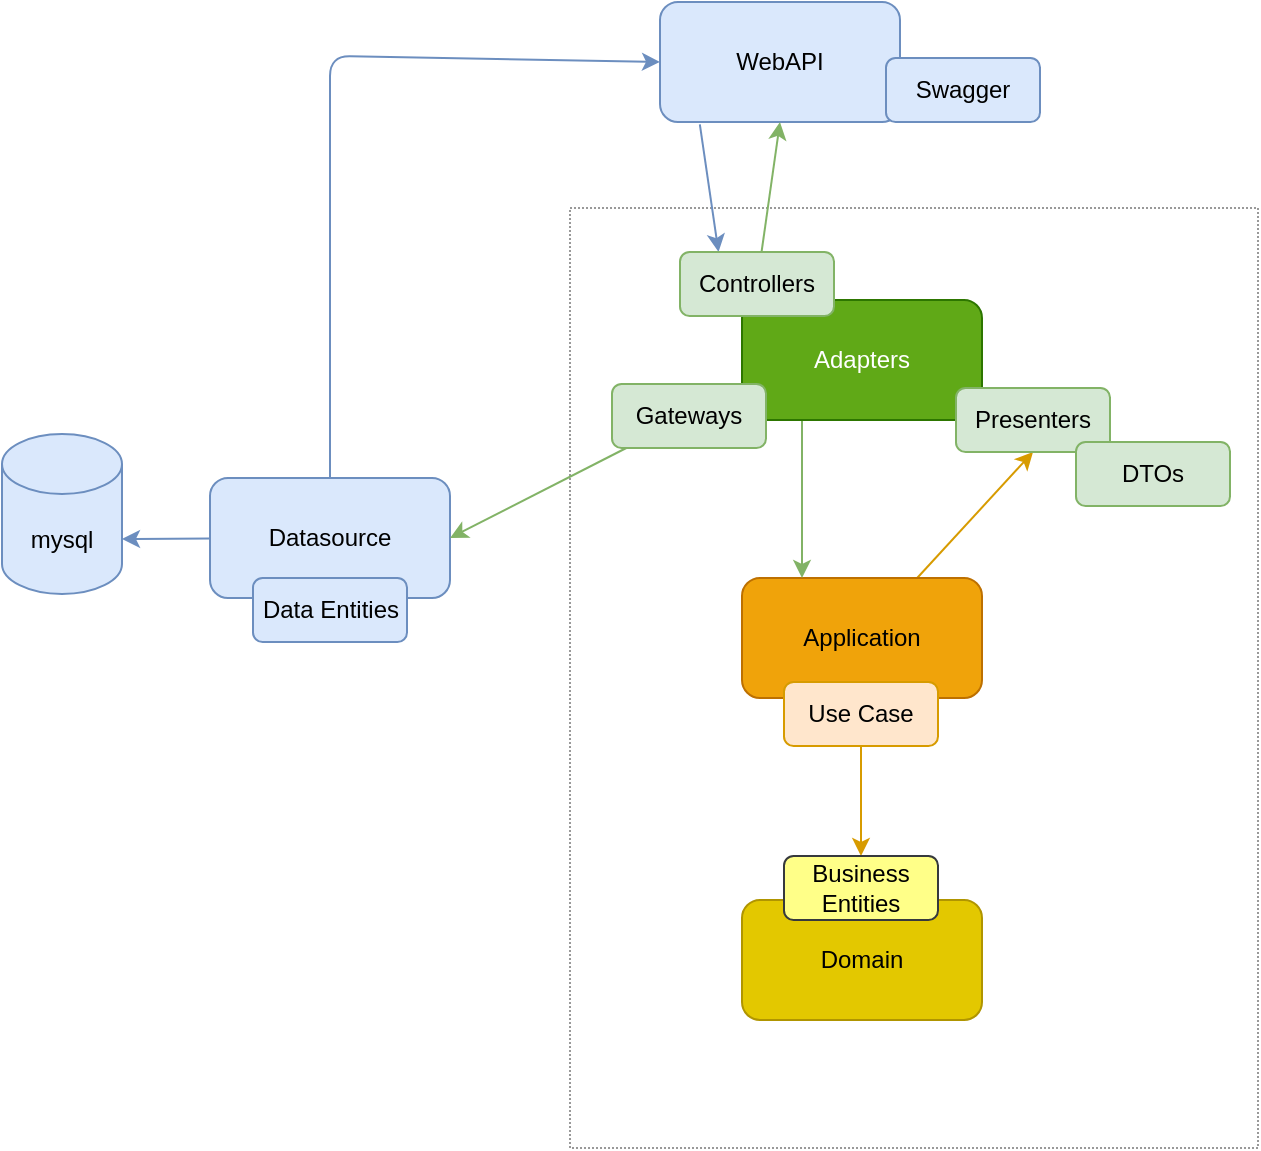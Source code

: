 <mxfile>
    <diagram id="_Lxwwd8MoU2l1HMu992z" name="Discussao">
        <mxGraphModel dx="933" dy="524" grid="0" gridSize="10" guides="1" tooltips="1" connect="1" arrows="1" fold="1" page="1" pageScale="1" pageWidth="1169" pageHeight="827" math="0" shadow="0">
            <root>
                <mxCell id="0"/>
                <mxCell id="1" parent="0"/>
                <mxCell id="yFhnHNw0qDYzLUIcDgWc-1" value="" style="rounded=0;whiteSpace=wrap;html=1;fillColor=none;dashed=1;dashPattern=1 1;strokeColor=#999999;" vertex="1" parent="1">
                    <mxGeometry x="478" y="208" width="344" height="470" as="geometry"/>
                </mxCell>
                <mxCell id="WTvkGD5z3rarOhvuRpCD-42" style="edgeStyle=none;html=1;entryX=0.25;entryY=0;entryDx=0;entryDy=0;exitX=0.166;exitY=1.02;exitDx=0;exitDy=0;exitPerimeter=0;fillColor=#dae8fc;strokeColor=#6c8ebf;" edge="1" parent="1" source="yFhnHNw0qDYzLUIcDgWc-2" target="WTvkGD5z3rarOhvuRpCD-19">
                    <mxGeometry relative="1" as="geometry"/>
                </mxCell>
                <mxCell id="yFhnHNw0qDYzLUIcDgWc-2" value="WebAPI" style="rounded=1;whiteSpace=wrap;html=1;fillColor=#dae8fc;strokeColor=#6c8ebf;" vertex="1" parent="1">
                    <mxGeometry x="523" y="105" width="120" height="60" as="geometry"/>
                </mxCell>
                <mxCell id="WTvkGD5z3rarOhvuRpCD-33" style="edgeStyle=none;html=1;entryX=0.5;entryY=1;entryDx=0;entryDy=0;fillColor=#ffe6cc;strokeColor=#d79b00;" edge="1" parent="1" source="yFhnHNw0qDYzLUIcDgWc-3" target="WTvkGD5z3rarOhvuRpCD-28">
                    <mxGeometry relative="1" as="geometry"/>
                </mxCell>
                <mxCell id="yFhnHNw0qDYzLUIcDgWc-3" value="Application" style="rounded=1;whiteSpace=wrap;html=1;fillColor=#f0a30a;fontColor=#000000;strokeColor=#BD7000;" vertex="1" parent="1">
                    <mxGeometry x="564" y="393" width="120" height="60" as="geometry"/>
                </mxCell>
                <mxCell id="gViK9RqVyHpwHJrT3peH-1" value="Domain" style="rounded=1;whiteSpace=wrap;html=1;fillColor=#e3c800;fontColor=#000000;strokeColor=#B09500;" vertex="1" parent="1">
                    <mxGeometry x="564" y="554" width="120" height="60" as="geometry"/>
                </mxCell>
                <mxCell id="WTvkGD5z3rarOhvuRpCD-1" value="mysql" style="shape=cylinder3;whiteSpace=wrap;html=1;boundedLbl=1;backgroundOutline=1;size=15;fillColor=#dae8fc;strokeColor=#6c8ebf;" vertex="1" parent="1">
                    <mxGeometry x="194" y="321" width="60" height="80" as="geometry"/>
                </mxCell>
                <mxCell id="WTvkGD5z3rarOhvuRpCD-10" style="edgeStyle=none;html=1;entryX=0;entryY=0.5;entryDx=0;entryDy=0;fillColor=#dae8fc;strokeColor=#6c8ebf;" edge="1" parent="1" source="WTvkGD5z3rarOhvuRpCD-2" target="yFhnHNw0qDYzLUIcDgWc-2">
                    <mxGeometry relative="1" as="geometry">
                        <Array as="points">
                            <mxPoint x="358" y="132"/>
                        </Array>
                    </mxGeometry>
                </mxCell>
                <mxCell id="WTvkGD5z3rarOhvuRpCD-2" value="Datasource" style="rounded=1;whiteSpace=wrap;html=1;fillColor=#dae8fc;strokeColor=#6c8ebf;" vertex="1" parent="1">
                    <mxGeometry x="298" y="343" width="120" height="60" as="geometry"/>
                </mxCell>
                <mxCell id="WTvkGD5z3rarOhvuRpCD-3" style="edgeStyle=none;html=1;entryX=1;entryY=0;entryDx=0;entryDy=52.5;entryPerimeter=0;fillColor=#dae8fc;strokeColor=#6c8ebf;" edge="1" parent="1" source="WTvkGD5z3rarOhvuRpCD-2" target="WTvkGD5z3rarOhvuRpCD-1">
                    <mxGeometry relative="1" as="geometry"/>
                </mxCell>
                <mxCell id="WTvkGD5z3rarOhvuRpCD-32" style="edgeStyle=none;html=1;entryX=0.25;entryY=0;entryDx=0;entryDy=0;exitX=0.25;exitY=1;exitDx=0;exitDy=0;fillColor=#d5e8d4;strokeColor=#82b366;" edge="1" parent="1" source="WTvkGD5z3rarOhvuRpCD-5" target="yFhnHNw0qDYzLUIcDgWc-3">
                    <mxGeometry relative="1" as="geometry"/>
                </mxCell>
                <mxCell id="WTvkGD5z3rarOhvuRpCD-5" value="Adapters" style="rounded=1;whiteSpace=wrap;html=1;fillColor=#60a917;strokeColor=#2D7600;fontColor=#ffffff;" vertex="1" parent="1">
                    <mxGeometry x="564" y="254" width="120" height="60" as="geometry"/>
                </mxCell>
                <mxCell id="WTvkGD5z3rarOhvuRpCD-43" style="edgeStyle=none;html=1;entryX=0.5;entryY=1;entryDx=0;entryDy=0;fillColor=#d5e8d4;strokeColor=#82b366;" edge="1" parent="1" source="WTvkGD5z3rarOhvuRpCD-19" target="yFhnHNw0qDYzLUIcDgWc-2">
                    <mxGeometry relative="1" as="geometry"/>
                </mxCell>
                <mxCell id="WTvkGD5z3rarOhvuRpCD-19" value="Controllers" style="rounded=1;whiteSpace=wrap;html=1;fillColor=#d5e8d4;strokeColor=#82b366;" vertex="1" parent="1">
                    <mxGeometry x="533" y="230" width="77" height="32" as="geometry"/>
                </mxCell>
                <mxCell id="WTvkGD5z3rarOhvuRpCD-22" style="edgeStyle=none;html=1;entryX=1;entryY=0.5;entryDx=0;entryDy=0;fillColor=#d5e8d4;strokeColor=#82b366;" edge="1" parent="1" source="WTvkGD5z3rarOhvuRpCD-20" target="WTvkGD5z3rarOhvuRpCD-2">
                    <mxGeometry relative="1" as="geometry"/>
                </mxCell>
                <mxCell id="WTvkGD5z3rarOhvuRpCD-20" value="Gateways" style="rounded=1;whiteSpace=wrap;html=1;fillColor=#d5e8d4;strokeColor=#82b366;" vertex="1" parent="1">
                    <mxGeometry x="499" y="296" width="77" height="32" as="geometry"/>
                </mxCell>
                <mxCell id="WTvkGD5z3rarOhvuRpCD-27" style="edgeStyle=none;html=1;fillColor=#ffe6cc;strokeColor=#d79b00;" edge="1" parent="1" source="WTvkGD5z3rarOhvuRpCD-23" target="WTvkGD5z3rarOhvuRpCD-25">
                    <mxGeometry relative="1" as="geometry"/>
                </mxCell>
                <mxCell id="WTvkGD5z3rarOhvuRpCD-23" value="Use Case" style="rounded=1;whiteSpace=wrap;html=1;fillColor=#ffe6cc;strokeColor=#d79b00;" vertex="1" parent="1">
                    <mxGeometry x="585" y="445" width="77" height="32" as="geometry"/>
                </mxCell>
                <mxCell id="WTvkGD5z3rarOhvuRpCD-25" value="Business Entities" style="rounded=1;whiteSpace=wrap;html=1;fillColor=#ffff88;strokeColor=#36393d;" vertex="1" parent="1">
                    <mxGeometry x="585" y="532" width="77" height="32" as="geometry"/>
                </mxCell>
                <mxCell id="WTvkGD5z3rarOhvuRpCD-29" value="" style="edgeStyle=none;html=1;entryX=0;entryY=0.5;entryDx=0;entryDy=0;endArrow=none;endFill=0;dashed=1;dashPattern=8 8;" edge="1" parent="1" source="WTvkGD5z3rarOhvuRpCD-5" target="WTvkGD5z3rarOhvuRpCD-28">
                    <mxGeometry relative="1" as="geometry">
                        <mxPoint x="684" y="284" as="sourcePoint"/>
                        <mxPoint x="834" y="283" as="targetPoint"/>
                    </mxGeometry>
                </mxCell>
                <mxCell id="WTvkGD5z3rarOhvuRpCD-28" value="Presenters" style="rounded=1;whiteSpace=wrap;html=1;fillColor=#d5e8d4;strokeColor=#82b366;" vertex="1" parent="1">
                    <mxGeometry x="671" y="298" width="77" height="32" as="geometry"/>
                </mxCell>
                <mxCell id="WTvkGD5z3rarOhvuRpCD-40" value="Swagger" style="rounded=1;whiteSpace=wrap;html=1;fillColor=#dae8fc;strokeColor=#6c8ebf;" vertex="1" parent="1">
                    <mxGeometry x="636" y="133" width="77" height="32" as="geometry"/>
                </mxCell>
                <mxCell id="WTvkGD5z3rarOhvuRpCD-45" value="Data Entities" style="rounded=1;whiteSpace=wrap;html=1;fillColor=#dae8fc;strokeColor=#6c8ebf;" vertex="1" parent="1">
                    <mxGeometry x="319.5" y="393" width="77" height="32" as="geometry"/>
                </mxCell>
                <mxCell id="WTvkGD5z3rarOhvuRpCD-46" value="DTOs" style="rounded=1;whiteSpace=wrap;html=1;fillColor=#d5e8d4;strokeColor=#82b366;" vertex="1" parent="1">
                    <mxGeometry x="731" y="325" width="77" height="32" as="geometry"/>
                </mxCell>
            </root>
        </mxGraphModel>
    </diagram>
    <diagram id="hKcNCodFd98NuAm8dloB" name="Rascunho">
        <mxGraphModel dx="746" dy="419" grid="1" gridSize="10" guides="1" tooltips="1" connect="1" arrows="1" fold="1" page="1" pageScale="1" pageWidth="1169" pageHeight="827" math="0" shadow="0">
            <root>
                <mxCell id="0"/>
                <mxCell id="1" parent="0"/>
                <mxCell id="2" value="" style="rounded=0;whiteSpace=wrap;html=1;dashed=1;dashPattern=12 12;" parent="1" vertex="1">
                    <mxGeometry x="300" y="130" width="540" height="430" as="geometry"/>
                </mxCell>
                <mxCell id="3" value="" style="shape=cylinder3;whiteSpace=wrap;html=1;boundedLbl=1;backgroundOutline=1;size=15;" parent="1" vertex="1">
                    <mxGeometry x="890" y="440" width="60" height="80" as="geometry"/>
                </mxCell>
                <mxCell id="24" style="edgeStyle=none;html=1;entryX=0;entryY=0.5;entryDx=0;entryDy=0;" parent="1" source="4" target="23" edge="1">
                    <mxGeometry relative="1" as="geometry"/>
                </mxCell>
                <mxCell id="31" value="DTO" style="edgeLabel;html=1;align=center;verticalAlign=middle;resizable=0;points=[];" parent="24" vertex="1" connectable="0">
                    <mxGeometry x="-0.102" y="-1" relative="1" as="geometry">
                        <mxPoint as="offset"/>
                    </mxGeometry>
                </mxCell>
                <mxCell id="25" style="edgeStyle=none;html=1;entryX=0;entryY=0.5;entryDx=0;entryDy=0;" parent="1" source="4" target="20" edge="1">
                    <mxGeometry relative="1" as="geometry">
                        <Array as="points">
                            <mxPoint x="430" y="480"/>
                        </Array>
                    </mxGeometry>
                </mxCell>
                <mxCell id="4" value="WebAPI&lt;div&gt;Controllers&lt;/div&gt;" style="rounded=1;whiteSpace=wrap;html=1;" parent="1" vertex="1">
                    <mxGeometry x="370" y="315" width="120" height="60" as="geometry"/>
                </mxCell>
                <mxCell id="17" style="edgeStyle=none;html=1;entryX=0.067;entryY=0.067;entryDx=0;entryDy=0;entryPerimeter=0;" parent="1" source="5" target="4" edge="1">
                    <mxGeometry relative="1" as="geometry"/>
                </mxCell>
                <mxCell id="5" value="Frontend&lt;div&gt;Totem&lt;/div&gt;" style="rounded=1;whiteSpace=wrap;html=1;" parent="1" vertex="1">
                    <mxGeometry x="100" y="210" width="120" height="60" as="geometry"/>
                </mxCell>
                <mxCell id="9" style="edgeStyle=none;html=1;entryX=0;entryY=0.5;entryDx=0;entryDy=0;" parent="1" source="6" target="5" edge="1">
                    <mxGeometry relative="1" as="geometry"/>
                </mxCell>
                <mxCell id="10" style="edgeStyle=none;html=1;entryX=0;entryY=0.5;entryDx=0;entryDy=0;" parent="1" source="6" target="8" edge="1">
                    <mxGeometry relative="1" as="geometry"/>
                </mxCell>
                <mxCell id="6" value="Cliente" style="shape=umlActor;verticalLabelPosition=bottom;verticalAlign=top;html=1;outlineConnect=0;" parent="1" vertex="1">
                    <mxGeometry x="20" y="270" width="30" height="60" as="geometry"/>
                </mxCell>
                <mxCell id="18" style="edgeStyle=none;html=1;" parent="1" source="8" target="4" edge="1">
                    <mxGeometry relative="1" as="geometry"/>
                </mxCell>
                <mxCell id="8" value="Frontend&lt;div&gt;Telão&lt;/div&gt;" style="rounded=1;whiteSpace=wrap;html=1;" parent="1" vertex="1">
                    <mxGeometry x="100" y="319" width="120" height="60" as="geometry"/>
                </mxCell>
                <mxCell id="14" style="edgeStyle=none;html=1;" parent="1" source="11" target="12" edge="1">
                    <mxGeometry relative="1" as="geometry"/>
                </mxCell>
                <mxCell id="11" value="Cozinha" style="shape=umlActor;verticalLabelPosition=bottom;verticalAlign=top;html=1;outlineConnect=0;" parent="1" vertex="1">
                    <mxGeometry x="20" y="433" width="30" height="60" as="geometry"/>
                </mxCell>
                <mxCell id="19" style="edgeStyle=none;html=1;" parent="1" source="12" target="4" edge="1">
                    <mxGeometry relative="1" as="geometry"/>
                </mxCell>
                <mxCell id="12" value="Frontend&lt;div&gt;Cozinha&lt;/div&gt;" style="rounded=1;whiteSpace=wrap;html=1;" parent="1" vertex="1">
                    <mxGeometry x="100" y="433" width="120" height="60" as="geometry"/>
                </mxCell>
                <mxCell id="26" style="edgeStyle=none;html=1;" parent="1" source="20" target="3" edge="1">
                    <mxGeometry relative="1" as="geometry"/>
                </mxCell>
                <mxCell id="29" style="edgeStyle=none;html=1;entryX=0.317;entryY=1.017;entryDx=0;entryDy=0;entryPerimeter=0;" parent="1" source="20" target="27" edge="1">
                    <mxGeometry relative="1" as="geometry"/>
                </mxCell>
                <mxCell id="30" style="edgeStyle=none;html=1;entryX=0.5;entryY=1;entryDx=0;entryDy=0;" parent="1" source="20" target="23" edge="1">
                    <mxGeometry relative="1" as="geometry">
                        <Array as="points">
                            <mxPoint x="600" y="370"/>
                        </Array>
                    </mxGeometry>
                </mxCell>
                <mxCell id="32" value="Entity" style="edgeLabel;html=1;align=center;verticalAlign=middle;resizable=0;points=[];" parent="30" vertex="1" connectable="0">
                    <mxGeometry x="-0.053" relative="1" as="geometry">
                        <mxPoint as="offset"/>
                    </mxGeometry>
                </mxCell>
                <mxCell id="20" value="Gateway&lt;div&gt;Repositories&lt;/div&gt;" style="rounded=1;whiteSpace=wrap;html=1;" parent="1" vertex="1">
                    <mxGeometry x="585" y="450" width="120" height="60" as="geometry"/>
                </mxCell>
                <mxCell id="28" style="edgeStyle=none;html=1;" parent="1" source="23" target="27" edge="1">
                    <mxGeometry relative="1" as="geometry"/>
                </mxCell>
                <mxCell id="23" value="Application&lt;div&gt;Use Cases&lt;/div&gt;" style="rounded=1;whiteSpace=wrap;html=1;" parent="1" vertex="1">
                    <mxGeometry x="585" y="240" width="120" height="60" as="geometry"/>
                </mxCell>
                <mxCell id="27" value="Domain&lt;div&gt;Entities&lt;/div&gt;" style="rounded=1;whiteSpace=wrap;html=1;" parent="1" vertex="1">
                    <mxGeometry x="670" y="340" width="120" height="60" as="geometry"/>
                </mxCell>
            </root>
        </mxGraphModel>
    </diagram>
</mxfile>